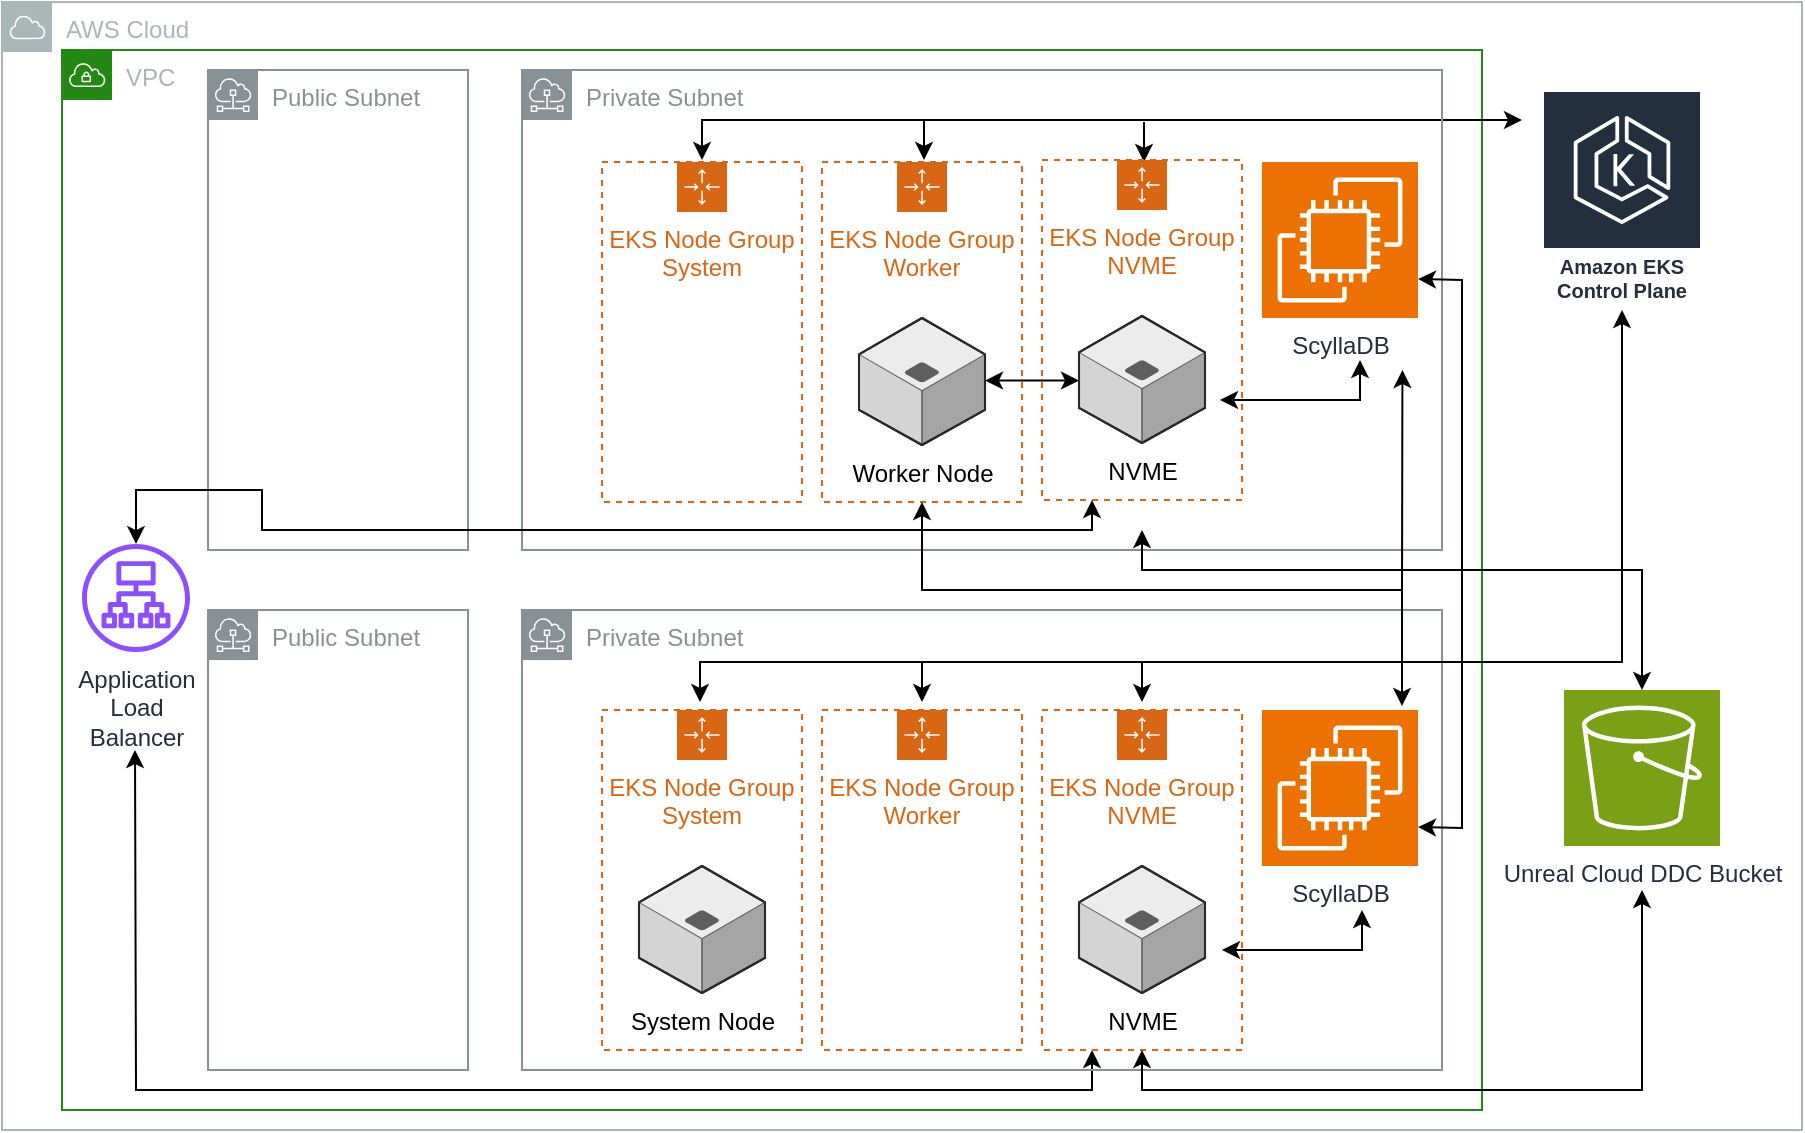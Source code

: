 <mxfile version="21.7.4" type="device">
  <diagram name="Page-1" id="3lD6IB1XFYmbkIBg33pZ">
    <mxGraphModel dx="1417" dy="663" grid="1" gridSize="10" guides="1" tooltips="1" connect="1" arrows="1" fold="1" page="1" pageScale="1" pageWidth="850" pageHeight="1100" math="0" shadow="0">
      <root>
        <mxCell id="0" />
        <mxCell id="1" parent="0" />
        <mxCell id="0OPBcHRd1XgiI92XdY3M-2" value="AWS Cloud" style="sketch=0;outlineConnect=0;gradientColor=none;html=1;whiteSpace=wrap;fontSize=12;fontStyle=0;shape=mxgraph.aws4.group;grIcon=mxgraph.aws4.group_aws_cloud;strokeColor=#AAB7B8;fillColor=none;verticalAlign=top;align=left;spacingLeft=30;fontColor=#AAB7B8;dashed=0;" parent="1" vertex="1">
          <mxGeometry x="310" y="96" width="900" height="564" as="geometry" />
        </mxCell>
        <mxCell id="0OPBcHRd1XgiI92XdY3M-3" value="VPC" style="points=[[0,0],[0.25,0],[0.5,0],[0.75,0],[1,0],[1,0.25],[1,0.5],[1,0.75],[1,1],[0.75,1],[0.5,1],[0.25,1],[0,1],[0,0.75],[0,0.5],[0,0.25]];outlineConnect=0;gradientColor=none;html=1;whiteSpace=wrap;fontSize=12;fontStyle=0;container=1;pointerEvents=0;collapsible=0;recursiveResize=0;shape=mxgraph.aws4.group;grIcon=mxgraph.aws4.group_vpc;strokeColor=#248814;fillColor=none;verticalAlign=top;align=left;spacingLeft=30;fontColor=#AAB7B8;dashed=0;" parent="1" vertex="1">
          <mxGeometry x="340" y="120" width="710" height="530" as="geometry" />
        </mxCell>
        <mxCell id="0OPBcHRd1XgiI92XdY3M-58" value="Public Subnet" style="sketch=0;outlineConnect=0;gradientColor=none;html=1;whiteSpace=wrap;fontSize=12;fontStyle=0;shape=mxgraph.aws4.group;grIcon=mxgraph.aws4.group_subnet;strokeColor=#879196;fillColor=none;verticalAlign=top;align=left;spacingLeft=30;fontColor=#879196;dashed=0;" parent="0OPBcHRd1XgiI92XdY3M-3" vertex="1">
          <mxGeometry x="73" y="10" width="130" height="240" as="geometry" />
        </mxCell>
        <mxCell id="0OPBcHRd1XgiI92XdY3M-59" value="" style="endArrow=classic;startArrow=classic;html=1;rounded=0;" parent="0OPBcHRd1XgiI92XdY3M-3" edge="1">
          <mxGeometry width="50" height="50" relative="1" as="geometry">
            <mxPoint x="320" y="55" as="sourcePoint" />
            <mxPoint x="730" y="35" as="targetPoint" />
            <Array as="points">
              <mxPoint x="320" y="35" />
              <mxPoint x="510" y="35" />
              <mxPoint x="640" y="35" />
              <mxPoint x="710" y="35" />
            </Array>
          </mxGeometry>
        </mxCell>
        <mxCell id="0OPBcHRd1XgiI92XdY3M-60" value="" style="endArrow=classic;html=1;rounded=0;" parent="0OPBcHRd1XgiI92XdY3M-3" edge="1">
          <mxGeometry width="50" height="50" relative="1" as="geometry">
            <mxPoint x="431" y="35" as="sourcePoint" />
            <mxPoint x="431" y="55" as="targetPoint" />
          </mxGeometry>
        </mxCell>
        <mxCell id="0OPBcHRd1XgiI92XdY3M-61" value="" style="endArrow=classic;html=1;rounded=0;" parent="0OPBcHRd1XgiI92XdY3M-3" edge="1">
          <mxGeometry width="50" height="50" relative="1" as="geometry">
            <mxPoint x="541" y="36" as="sourcePoint" />
            <mxPoint x="541" y="56" as="targetPoint" />
          </mxGeometry>
        </mxCell>
        <mxCell id="0OPBcHRd1XgiI92XdY3M-67" value="Application&lt;br&gt;Load &lt;br&gt;Balancer" style="sketch=0;outlineConnect=0;fontColor=#232F3E;gradientColor=none;fillColor=#8C4FFF;strokeColor=none;dashed=0;verticalLabelPosition=bottom;verticalAlign=top;align=center;html=1;fontSize=12;fontStyle=0;aspect=fixed;pointerEvents=1;shape=mxgraph.aws4.application_load_balancer;" parent="0OPBcHRd1XgiI92XdY3M-3" vertex="1">
          <mxGeometry x="10" y="247" width="54" height="54" as="geometry" />
        </mxCell>
        <mxCell id="0OPBcHRd1XgiI92XdY3M-69" value="" style="endArrow=classic;startArrow=classic;html=1;rounded=0;exitX=0.25;exitY=1;exitDx=0;exitDy=0;" parent="0OPBcHRd1XgiI92XdY3M-3" source="0OPBcHRd1XgiI92XdY3M-26" edge="1">
          <mxGeometry width="50" height="50" relative="1" as="geometry">
            <mxPoint x="520" y="620" as="sourcePoint" />
            <mxPoint x="36.5" y="350" as="targetPoint" />
            <Array as="points">
              <mxPoint x="515" y="520" />
              <mxPoint x="37" y="520" />
            </Array>
          </mxGeometry>
        </mxCell>
        <mxCell id="0OPBcHRd1XgiI92XdY3M-5" value="Public Subnet" style="sketch=0;outlineConnect=0;gradientColor=none;html=1;whiteSpace=wrap;fontSize=12;fontStyle=0;shape=mxgraph.aws4.group;grIcon=mxgraph.aws4.group_subnet;strokeColor=#879196;fillColor=none;verticalAlign=top;align=left;spacingLeft=30;fontColor=#879196;dashed=0;" parent="1" vertex="1">
          <mxGeometry x="413" y="400" width="130" height="230" as="geometry" />
        </mxCell>
        <mxCell id="0OPBcHRd1XgiI92XdY3M-8" value="Private Subnet" style="sketch=0;outlineConnect=0;gradientColor=none;html=1;whiteSpace=wrap;fontSize=12;fontStyle=0;shape=mxgraph.aws4.group;grIcon=mxgraph.aws4.group_subnet;strokeColor=#879196;fillColor=none;verticalAlign=top;align=left;spacingLeft=30;fontColor=#879196;dashed=0;" parent="1" vertex="1">
          <mxGeometry x="570" y="400" width="460" height="230" as="geometry" />
        </mxCell>
        <mxCell id="0OPBcHRd1XgiI92XdY3M-9" value="Amazon EKS&lt;br&gt;Control Plane" style="sketch=0;outlineConnect=0;fontColor=#232F3E;gradientColor=none;strokeColor=#ffffff;fillColor=#232F3E;dashed=0;verticalLabelPosition=middle;verticalAlign=bottom;align=center;html=1;whiteSpace=wrap;fontSize=10;fontStyle=1;spacing=3;shape=mxgraph.aws4.productIcon;prIcon=mxgraph.aws4.eks;" parent="1" vertex="1">
          <mxGeometry x="1080" y="140" width="80" height="110" as="geometry" />
        </mxCell>
        <mxCell id="0OPBcHRd1XgiI92XdY3M-12" value="EKS Node Group&lt;br&gt;System" style="points=[[0,0],[0.25,0],[0.5,0],[0.75,0],[1,0],[1,0.25],[1,0.5],[1,0.75],[1,1],[0.75,1],[0.5,1],[0.25,1],[0,1],[0,0.75],[0,0.5],[0,0.25]];outlineConnect=0;gradientColor=none;html=1;whiteSpace=wrap;fontSize=12;fontStyle=0;container=1;pointerEvents=0;collapsible=0;recursiveResize=0;shape=mxgraph.aws4.groupCenter;grIcon=mxgraph.aws4.group_auto_scaling_group;grStroke=1;strokeColor=#D86613;fillColor=none;verticalAlign=top;align=center;fontColor=#D86613;dashed=1;spacingTop=25;" parent="1" vertex="1">
          <mxGeometry x="610" y="450" width="100" height="170" as="geometry" />
        </mxCell>
        <mxCell id="0OPBcHRd1XgiI92XdY3M-32" value="System Node" style="verticalLabelPosition=bottom;html=1;verticalAlign=top;strokeWidth=1;align=center;outlineConnect=0;dashed=0;outlineConnect=0;shape=mxgraph.aws3d.application_server;fillColor=#ECECEC;strokeColor=#5E5E5E;aspect=fixed;" parent="0OPBcHRd1XgiI92XdY3M-12" vertex="1">
          <mxGeometry x="18.5" y="78" width="63" height="63.51" as="geometry" />
        </mxCell>
        <mxCell id="0OPBcHRd1XgiI92XdY3M-17" value="EKS Node Group&lt;br&gt;Worker" style="points=[[0,0],[0.25,0],[0.5,0],[0.75,0],[1,0],[1,0.25],[1,0.5],[1,0.75],[1,1],[0.75,1],[0.5,1],[0.25,1],[0,1],[0,0.75],[0,0.5],[0,0.25]];outlineConnect=0;gradientColor=none;html=1;whiteSpace=wrap;fontSize=12;fontStyle=0;container=1;pointerEvents=0;collapsible=0;recursiveResize=0;shape=mxgraph.aws4.groupCenter;grIcon=mxgraph.aws4.group_auto_scaling_group;grStroke=1;strokeColor=#D86613;fillColor=none;verticalAlign=top;align=center;fontColor=#D86613;dashed=1;spacingTop=25;" parent="1" vertex="1">
          <mxGeometry x="720" y="450" width="100" height="170" as="geometry" />
        </mxCell>
        <mxCell id="0OPBcHRd1XgiI92XdY3M-26" value="EKS Node Group&lt;br&gt;NVME" style="points=[[0,0],[0.25,0],[0.5,0],[0.75,0],[1,0],[1,0.25],[1,0.5],[1,0.75],[1,1],[0.75,1],[0.5,1],[0.25,1],[0,1],[0,0.75],[0,0.5],[0,0.25]];outlineConnect=0;gradientColor=none;html=1;whiteSpace=wrap;fontSize=12;fontStyle=0;container=1;pointerEvents=0;collapsible=0;recursiveResize=0;shape=mxgraph.aws4.groupCenter;grIcon=mxgraph.aws4.group_auto_scaling_group;grStroke=1;strokeColor=#D86613;fillColor=none;verticalAlign=top;align=center;fontColor=#D86613;dashed=1;spacingTop=25;" parent="1" vertex="1">
          <mxGeometry x="830" y="450" width="100" height="170" as="geometry" />
        </mxCell>
        <mxCell id="0OPBcHRd1XgiI92XdY3M-34" value="NVME" style="verticalLabelPosition=bottom;html=1;verticalAlign=top;strokeWidth=1;align=center;outlineConnect=0;dashed=0;outlineConnect=0;shape=mxgraph.aws3d.application_server;fillColor=#ECECEC;strokeColor=#5E5E5E;aspect=fixed;" parent="0OPBcHRd1XgiI92XdY3M-26" vertex="1">
          <mxGeometry x="18.5" y="78" width="63" height="63.51" as="geometry" />
        </mxCell>
        <mxCell id="0OPBcHRd1XgiI92XdY3M-28" value="ScyllaDB " style="sketch=0;points=[[0,0,0],[0.25,0,0],[0.5,0,0],[0.75,0,0],[1,0,0],[0,1,0],[0.25,1,0],[0.5,1,0],[0.75,1,0],[1,1,0],[0,0.25,0],[0,0.5,0],[0,0.75,0],[1,0.25,0],[1,0.5,0],[1,0.75,0]];outlineConnect=0;fontColor=#232F3E;fillColor=#ED7100;strokeColor=#ffffff;dashed=0;verticalLabelPosition=bottom;verticalAlign=top;align=center;html=1;fontSize=12;fontStyle=0;aspect=fixed;shape=mxgraph.aws4.resourceIcon;resIcon=mxgraph.aws4.ec2;" parent="1" vertex="1">
          <mxGeometry x="940" y="450" width="78" height="78" as="geometry" />
        </mxCell>
        <mxCell id="0OPBcHRd1XgiI92XdY3M-30" value="Unreal Cloud DDC Bucket" style="sketch=0;points=[[0,0,0],[0.25,0,0],[0.5,0,0],[0.75,0,0],[1,0,0],[0,1,0],[0.25,1,0],[0.5,1,0],[0.75,1,0],[1,1,0],[0,0.25,0],[0,0.5,0],[0,0.75,0],[1,0.25,0],[1,0.5,0],[1,0.75,0]];outlineConnect=0;fontColor=#232F3E;fillColor=#7AA116;strokeColor=#ffffff;dashed=0;verticalLabelPosition=bottom;verticalAlign=top;align=center;html=1;fontSize=12;fontStyle=0;aspect=fixed;shape=mxgraph.aws4.resourceIcon;resIcon=mxgraph.aws4.s3;" parent="1" vertex="1">
          <mxGeometry x="1091" y="440" width="78" height="78" as="geometry" />
        </mxCell>
        <mxCell id="0OPBcHRd1XgiI92XdY3M-42" value="" style="endArrow=classic;startArrow=classic;html=1;rounded=0;" parent="1" target="0OPBcHRd1XgiI92XdY3M-9" edge="1">
          <mxGeometry width="50" height="50" relative="1" as="geometry">
            <mxPoint x="659" y="446" as="sourcePoint" />
            <mxPoint x="1060" y="426" as="targetPoint" />
            <Array as="points">
              <mxPoint x="659" y="426" />
              <mxPoint x="849" y="426" />
              <mxPoint x="979" y="426" />
              <mxPoint x="1120" y="426" />
            </Array>
          </mxGeometry>
        </mxCell>
        <mxCell id="0OPBcHRd1XgiI92XdY3M-43" value="" style="endArrow=classic;html=1;rounded=0;" parent="1" edge="1">
          <mxGeometry width="50" height="50" relative="1" as="geometry">
            <mxPoint x="770" y="426" as="sourcePoint" />
            <mxPoint x="770" y="446" as="targetPoint" />
          </mxGeometry>
        </mxCell>
        <mxCell id="0OPBcHRd1XgiI92XdY3M-44" value="" style="endArrow=classic;html=1;rounded=0;" parent="1" edge="1">
          <mxGeometry width="50" height="50" relative="1" as="geometry">
            <mxPoint x="880" y="426" as="sourcePoint" />
            <mxPoint x="880" y="446" as="targetPoint" />
          </mxGeometry>
        </mxCell>
        <mxCell id="0OPBcHRd1XgiI92XdY3M-45" value="" style="endArrow=classic;startArrow=classic;html=1;rounded=0;" parent="1" edge="1">
          <mxGeometry width="50" height="50" relative="1" as="geometry">
            <mxPoint x="920" y="570" as="sourcePoint" />
            <mxPoint x="990" y="550" as="targetPoint" />
            <Array as="points">
              <mxPoint x="990" y="570" />
            </Array>
          </mxGeometry>
        </mxCell>
        <mxCell id="0OPBcHRd1XgiI92XdY3M-46" value="" style="endArrow=classic;startArrow=classic;html=1;rounded=0;exitX=0.5;exitY=1;exitDx=0;exitDy=0;" parent="1" source="0OPBcHRd1XgiI92XdY3M-26" edge="1">
          <mxGeometry width="50" height="50" relative="1" as="geometry">
            <mxPoint x="890" y="640" as="sourcePoint" />
            <mxPoint x="1130" y="540" as="targetPoint" />
            <Array as="points">
              <mxPoint x="880" y="640" />
              <mxPoint x="960" y="640" />
              <mxPoint x="1130" y="640" />
            </Array>
          </mxGeometry>
        </mxCell>
        <mxCell id="0OPBcHRd1XgiI92XdY3M-50" value="Private Subnet" style="sketch=0;outlineConnect=0;gradientColor=none;html=1;whiteSpace=wrap;fontSize=12;fontStyle=0;shape=mxgraph.aws4.group;grIcon=mxgraph.aws4.group_subnet;strokeColor=#879196;fillColor=none;verticalAlign=top;align=left;spacingLeft=30;fontColor=#879196;dashed=0;" parent="1" vertex="1">
          <mxGeometry x="570" y="130" width="460" height="240" as="geometry" />
        </mxCell>
        <mxCell id="0OPBcHRd1XgiI92XdY3M-51" value="EKS Node Group&lt;br&gt;System" style="points=[[0,0],[0.25,0],[0.5,0],[0.75,0],[1,0],[1,0.25],[1,0.5],[1,0.75],[1,1],[0.75,1],[0.5,1],[0.25,1],[0,1],[0,0.75],[0,0.5],[0,0.25]];outlineConnect=0;gradientColor=none;html=1;whiteSpace=wrap;fontSize=12;fontStyle=0;container=1;pointerEvents=0;collapsible=0;recursiveResize=0;shape=mxgraph.aws4.groupCenter;grIcon=mxgraph.aws4.group_auto_scaling_group;grStroke=1;strokeColor=#D86613;fillColor=none;verticalAlign=top;align=center;fontColor=#D86613;dashed=1;spacingTop=25;" parent="1" vertex="1">
          <mxGeometry x="610" y="176" width="100" height="170" as="geometry" />
        </mxCell>
        <mxCell id="0OPBcHRd1XgiI92XdY3M-53" value="EKS Node Group&lt;br&gt;Worker" style="points=[[0,0],[0.25,0],[0.5,0],[0.75,0],[1,0],[1,0.25],[1,0.5],[1,0.75],[1,1],[0.75,1],[0.5,1],[0.25,1],[0,1],[0,0.75],[0,0.5],[0,0.25]];outlineConnect=0;gradientColor=none;html=1;whiteSpace=wrap;fontSize=12;fontStyle=0;container=1;pointerEvents=0;collapsible=0;recursiveResize=0;shape=mxgraph.aws4.groupCenter;grIcon=mxgraph.aws4.group_auto_scaling_group;grStroke=1;strokeColor=#D86613;fillColor=none;verticalAlign=top;align=center;fontColor=#D86613;dashed=1;spacingTop=25;" parent="1" vertex="1">
          <mxGeometry x="720" y="176" width="100" height="170" as="geometry" />
        </mxCell>
        <mxCell id="0OPBcHRd1XgiI92XdY3M-54" value="Worker Node" style="verticalLabelPosition=bottom;html=1;verticalAlign=top;strokeWidth=1;align=center;outlineConnect=0;dashed=0;outlineConnect=0;shape=mxgraph.aws3d.application_server;fillColor=#ECECEC;strokeColor=#5E5E5E;aspect=fixed;" parent="0OPBcHRd1XgiI92XdY3M-53" vertex="1">
          <mxGeometry x="18.5" y="78" width="63" height="63.51" as="geometry" />
        </mxCell>
        <mxCell id="0OPBcHRd1XgiI92XdY3M-75" value="" style="endArrow=classic;startArrow=classic;html=1;rounded=0;" parent="0OPBcHRd1XgiI92XdY3M-53" edge="1">
          <mxGeometry width="50" height="50" relative="1" as="geometry">
            <mxPoint x="81.5" y="109.26" as="sourcePoint" />
            <mxPoint x="128.5" y="109.26" as="targetPoint" />
          </mxGeometry>
        </mxCell>
        <mxCell id="0OPBcHRd1XgiI92XdY3M-55" value="EKS Node Group&lt;br&gt;NVME" style="points=[[0,0],[0.25,0],[0.5,0],[0.75,0],[1,0],[1,0.25],[1,0.5],[1,0.75],[1,1],[0.75,1],[0.5,1],[0.25,1],[0,1],[0,0.75],[0,0.5],[0,0.25]];outlineConnect=0;gradientColor=none;html=1;whiteSpace=wrap;fontSize=12;fontStyle=0;container=1;pointerEvents=0;collapsible=0;recursiveResize=0;shape=mxgraph.aws4.groupCenter;grIcon=mxgraph.aws4.group_auto_scaling_group;grStroke=1;strokeColor=#D86613;fillColor=none;verticalAlign=top;align=center;fontColor=#D86613;dashed=1;spacingTop=25;" parent="1" vertex="1">
          <mxGeometry x="830" y="175" width="100" height="170" as="geometry" />
        </mxCell>
        <mxCell id="0OPBcHRd1XgiI92XdY3M-56" value="NVME" style="verticalLabelPosition=bottom;html=1;verticalAlign=top;strokeWidth=1;align=center;outlineConnect=0;dashed=0;outlineConnect=0;shape=mxgraph.aws3d.application_server;fillColor=#ECECEC;strokeColor=#5E5E5E;aspect=fixed;" parent="0OPBcHRd1XgiI92XdY3M-55" vertex="1">
          <mxGeometry x="18.5" y="78" width="63" height="63.51" as="geometry" />
        </mxCell>
        <mxCell id="0OPBcHRd1XgiI92XdY3M-57" value="ScyllaDB " style="sketch=0;points=[[0,0,0],[0.25,0,0],[0.5,0,0],[0.75,0,0],[1,0,0],[0,1,0],[0.25,1,0],[0.5,1,0],[0.75,1,0],[1,1,0],[0,0.25,0],[0,0.5,0],[0,0.75,0],[1,0.25,0],[1,0.5,0],[1,0.75,0]];outlineConnect=0;fontColor=#232F3E;fillColor=#ED7100;strokeColor=#ffffff;dashed=0;verticalLabelPosition=bottom;verticalAlign=top;align=center;html=1;fontSize=12;fontStyle=0;aspect=fixed;shape=mxgraph.aws4.resourceIcon;resIcon=mxgraph.aws4.ec2;" parent="1" vertex="1">
          <mxGeometry x="940" y="176" width="78" height="78" as="geometry" />
        </mxCell>
        <mxCell id="0OPBcHRd1XgiI92XdY3M-63" value="" style="endArrow=classic;startArrow=classic;html=1;rounded=0;exitX=0.5;exitY=1;exitDx=0;exitDy=0;entryX=0.5;entryY=0;entryDx=0;entryDy=0;entryPerimeter=0;" parent="1" target="0OPBcHRd1XgiI92XdY3M-30" edge="1">
          <mxGeometry width="50" height="50" relative="1" as="geometry">
            <mxPoint x="880" y="360" as="sourcePoint" />
            <mxPoint x="1130" y="280" as="targetPoint" />
            <Array as="points">
              <mxPoint x="880" y="380" />
              <mxPoint x="960" y="380" />
              <mxPoint x="1130" y="380" />
            </Array>
          </mxGeometry>
        </mxCell>
        <mxCell id="0OPBcHRd1XgiI92XdY3M-64" value="" style="endArrow=classic;startArrow=classic;html=1;rounded=0;" parent="1" edge="1">
          <mxGeometry width="50" height="50" relative="1" as="geometry">
            <mxPoint x="919" y="295" as="sourcePoint" />
            <mxPoint x="989" y="275" as="targetPoint" />
            <Array as="points">
              <mxPoint x="989" y="295" />
            </Array>
          </mxGeometry>
        </mxCell>
        <mxCell id="0OPBcHRd1XgiI92XdY3M-65" value="" style="endArrow=classic;startArrow=classic;html=1;rounded=0;exitX=1;exitY=0.75;exitDx=0;exitDy=0;exitPerimeter=0;entryX=1;entryY=0.75;entryDx=0;entryDy=0;entryPerimeter=0;" parent="1" source="0OPBcHRd1XgiI92XdY3M-57" target="0OPBcHRd1XgiI92XdY3M-28" edge="1">
          <mxGeometry width="50" height="50" relative="1" as="geometry">
            <mxPoint x="1000" y="250" as="sourcePoint" />
            <mxPoint x="1040" y="812" as="targetPoint" />
            <Array as="points">
              <mxPoint x="1040" y="235" />
              <mxPoint x="1040" y="509" />
            </Array>
          </mxGeometry>
        </mxCell>
        <mxCell id="0OPBcHRd1XgiI92XdY3M-71" value="" style="endArrow=classic;startArrow=classic;html=1;rounded=0;entryX=0.25;entryY=1;entryDx=0;entryDy=0;" parent="1" source="0OPBcHRd1XgiI92XdY3M-67" target="0OPBcHRd1XgiI92XdY3M-55" edge="1">
          <mxGeometry width="50" height="50" relative="1" as="geometry">
            <mxPoint x="375" y="360" as="sourcePoint" />
            <mxPoint x="1220" y="350" as="targetPoint" />
            <Array as="points">
              <mxPoint x="377" y="340" />
              <mxPoint x="440" y="340" />
              <mxPoint x="440" y="360" />
              <mxPoint x="855" y="360" />
            </Array>
          </mxGeometry>
        </mxCell>
        <mxCell id="_PN_m2aPuEDRTJA9sgPg-1" value="" style="endArrow=classic;startArrow=classic;html=1;rounded=0;exitX=0.5;exitY=1;exitDx=0;exitDy=0;entryX=0.957;entryY=0.625;entryDx=0;entryDy=0;entryPerimeter=0;" edge="1" parent="1" source="0OPBcHRd1XgiI92XdY3M-53" target="0OPBcHRd1XgiI92XdY3M-50">
          <mxGeometry width="50" height="50" relative="1" as="geometry">
            <mxPoint x="780" y="380" as="sourcePoint" />
            <mxPoint x="980" y="390" as="targetPoint" />
            <Array as="points">
              <mxPoint x="770" y="390" />
              <mxPoint x="1010" y="390" />
            </Array>
          </mxGeometry>
        </mxCell>
        <mxCell id="_PN_m2aPuEDRTJA9sgPg-2" value="" style="endArrow=classic;html=1;rounded=0;" edge="1" parent="1">
          <mxGeometry width="50" height="50" relative="1" as="geometry">
            <mxPoint x="1010" y="390" as="sourcePoint" />
            <mxPoint x="1010" y="448" as="targetPoint" />
          </mxGeometry>
        </mxCell>
      </root>
    </mxGraphModel>
  </diagram>
</mxfile>
